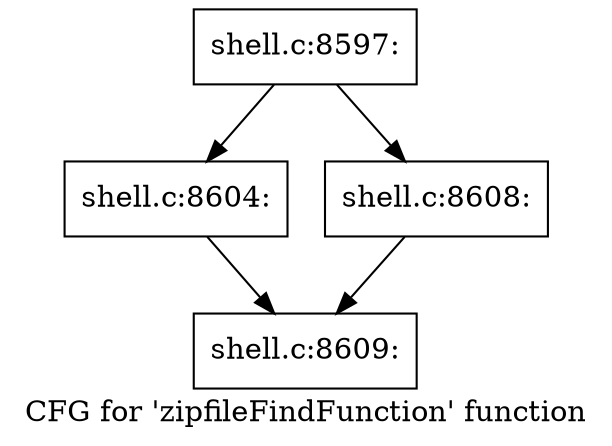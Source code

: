 digraph "CFG for 'zipfileFindFunction' function" {
	label="CFG for 'zipfileFindFunction' function";

	Node0x560276ba6830 [shape=record,label="{shell.c:8597:}"];
	Node0x560276ba6830 -> Node0x560276babe00;
	Node0x560276ba6830 -> Node0x560276babe50;
	Node0x560276babe00 [shape=record,label="{shell.c:8604:}"];
	Node0x560276babe00 -> Node0x560276ba9e80;
	Node0x560276babe50 [shape=record,label="{shell.c:8608:}"];
	Node0x560276babe50 -> Node0x560276ba9e80;
	Node0x560276ba9e80 [shape=record,label="{shell.c:8609:}"];
}
